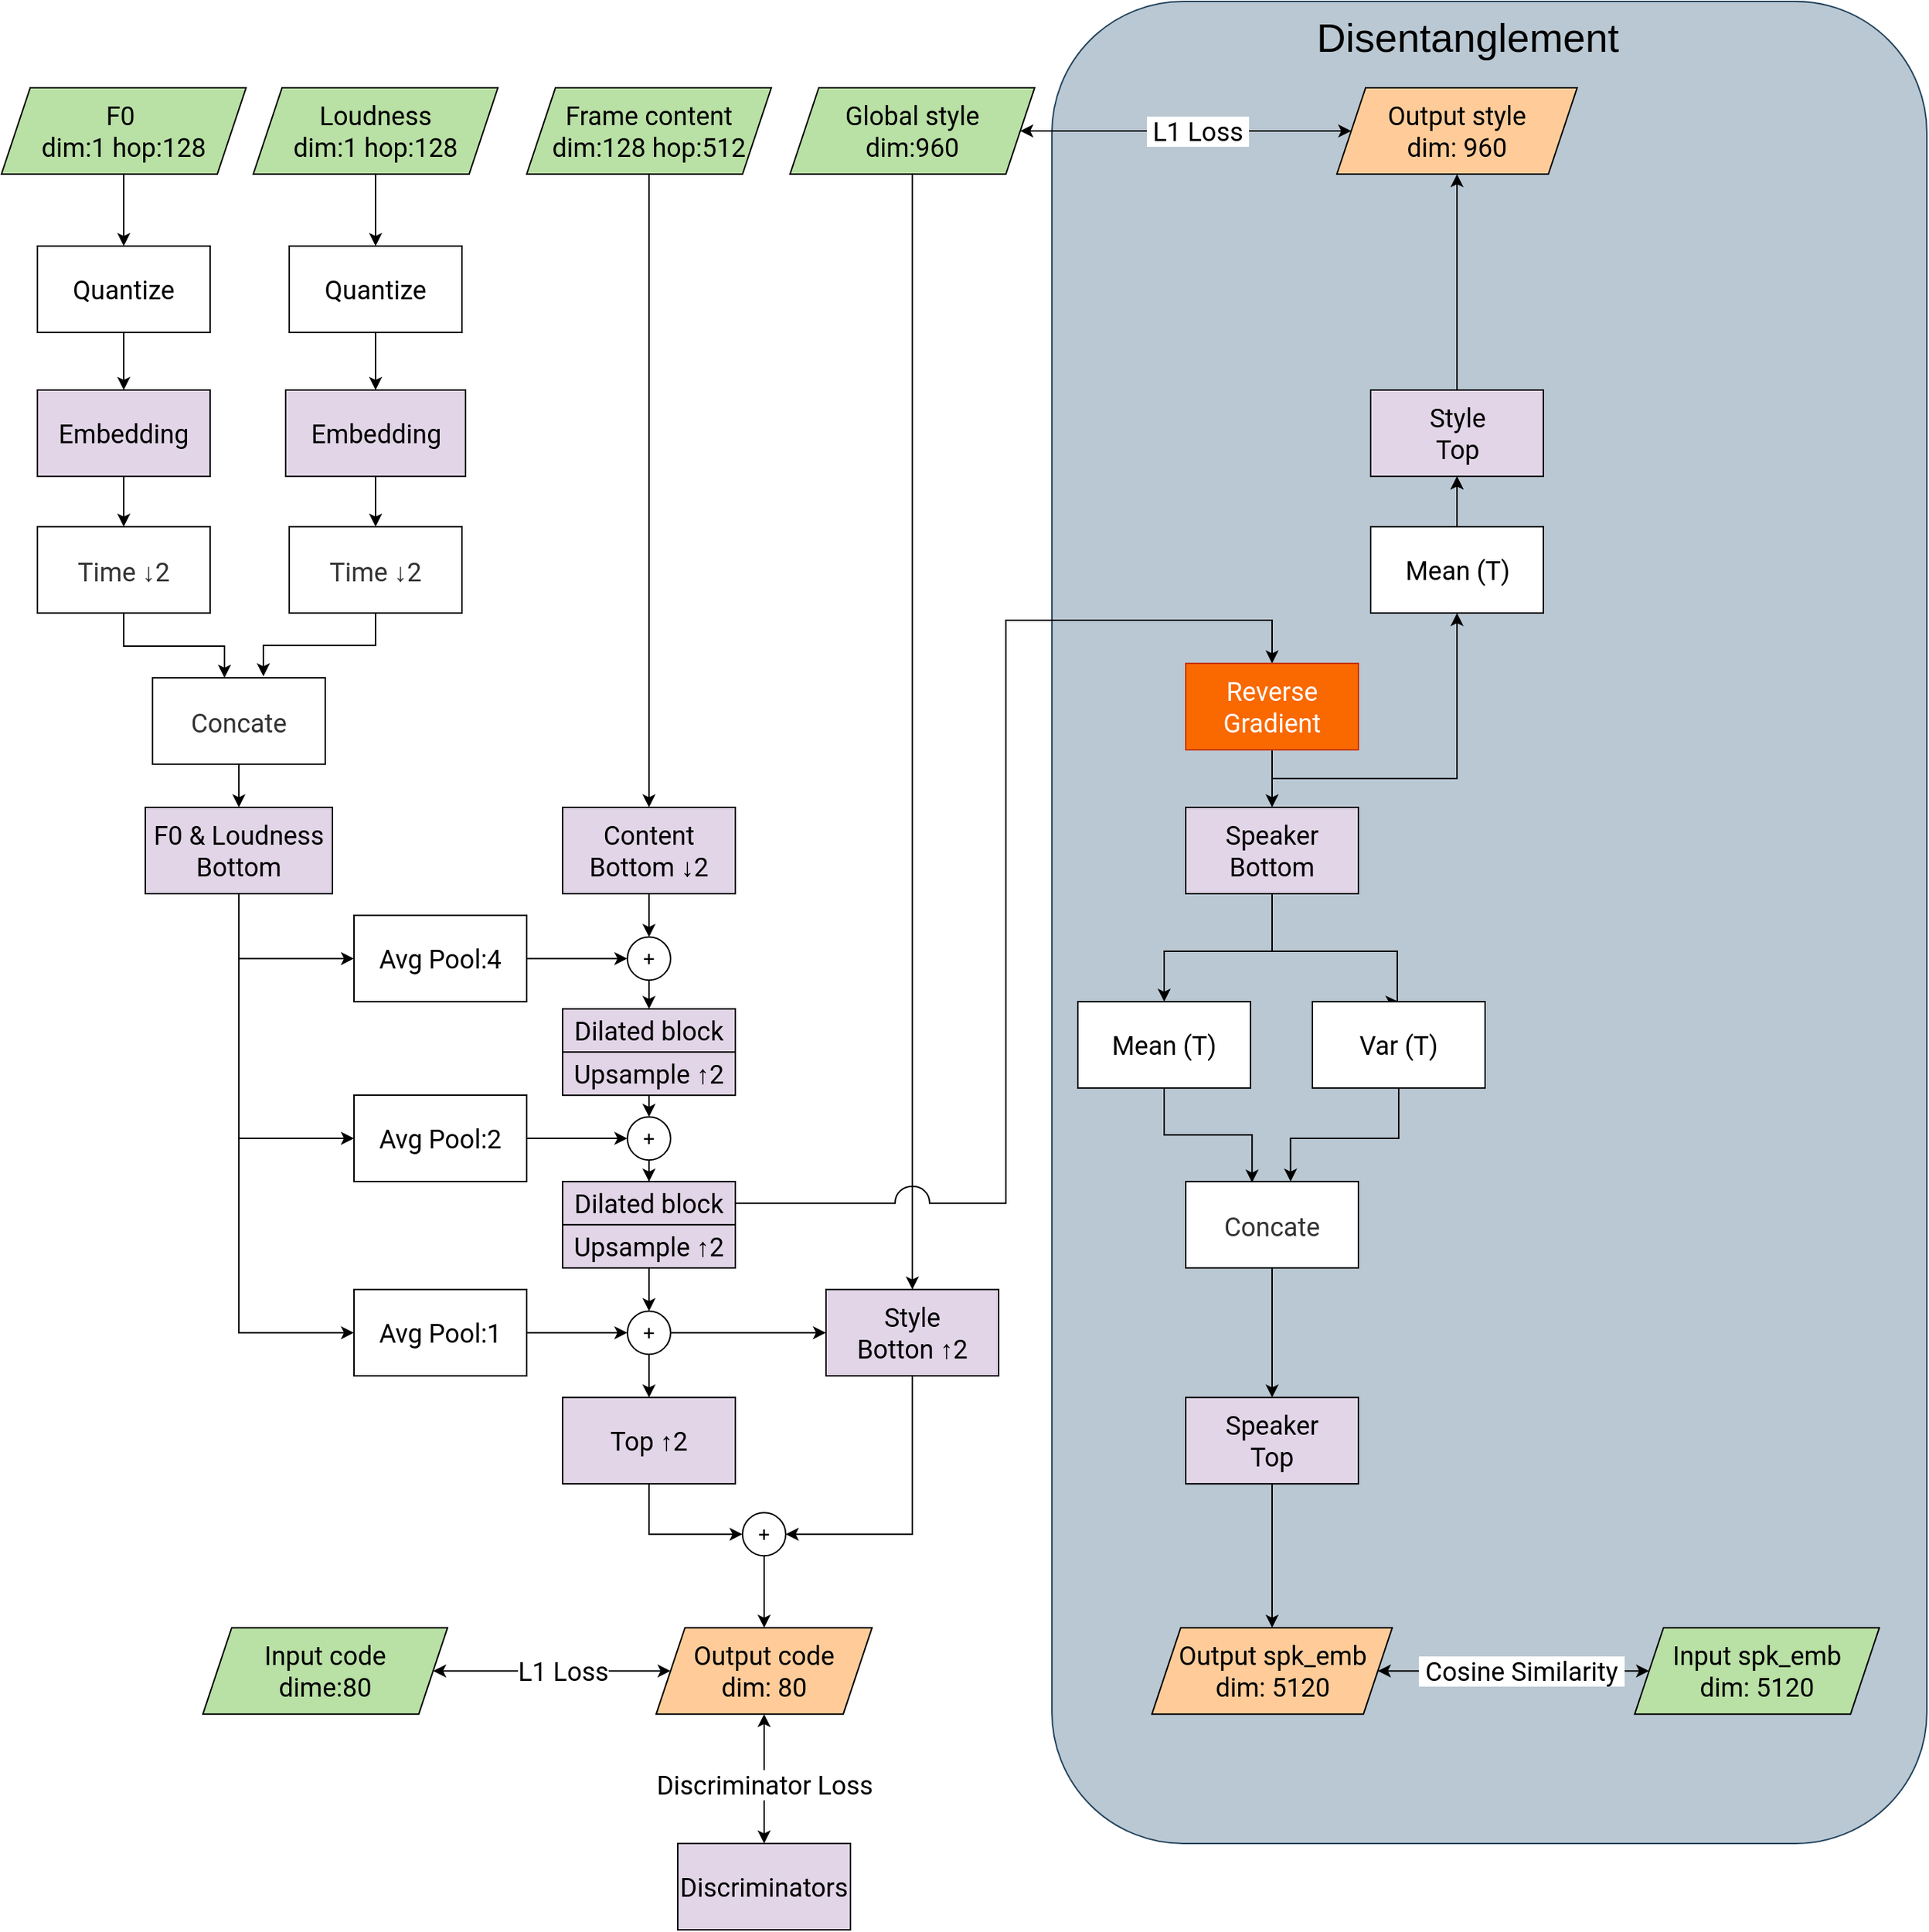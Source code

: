 <mxfile version="21.6.1" type="device">
  <diagram name="第 1 页" id="FqlE-yiJd7NWs84pItBy">
    <mxGraphModel dx="780" dy="504" grid="1" gridSize="10" guides="1" tooltips="1" connect="1" arrows="1" fold="1" page="1" pageScale="1" pageWidth="827" pageHeight="1169" math="0" shadow="0">
      <root>
        <mxCell id="0" />
        <mxCell id="1" parent="0" />
        <mxCell id="uclPPC7xziboAzah4Ff1-13" value="" style="rounded=1;whiteSpace=wrap;html=1;fillColor=#bac8d3;strokeColor=#23445d;" parent="1" vertex="1">
          <mxGeometry x="940" y="190" width="608" height="1280" as="geometry" />
        </mxCell>
        <mxCell id="4wM-Kh1c1cEMLMhJTvUJ-73" style="edgeStyle=orthogonalEdgeStyle;rounded=0;orthogonalLoop=1;jettySize=auto;html=1;fontFamily=Roboto;fontSource=https%3A%2F%2Ffonts.googleapis.com%2Fcss%3Ffamily%3DRoboto;" parent="1" source="4wM-Kh1c1cEMLMhJTvUJ-8" target="4wM-Kh1c1cEMLMhJTvUJ-13" edge="1">
          <mxGeometry relative="1" as="geometry" />
        </mxCell>
        <mxCell id="4wM-Kh1c1cEMLMhJTvUJ-8" value="&lt;font style=&quot;font-size: 18px;&quot;&gt;F0&amp;nbsp;&lt;br&gt;dim:1 hop:128&lt;br&gt;&lt;/font&gt;" style="shape=parallelogram;perimeter=parallelogramPerimeter;whiteSpace=wrap;html=1;fixedSize=1;fillColor=#B9E0A5;fontFamily=Roboto;fontSource=https%3A%2F%2Ffonts.googleapis.com%2Fcss%3Ffamily%3DRoboto;" parent="1" vertex="1">
          <mxGeometry x="210" y="250" width="170" height="60" as="geometry" />
        </mxCell>
        <mxCell id="4wM-Kh1c1cEMLMhJTvUJ-82" style="edgeStyle=orthogonalEdgeStyle;rounded=0;orthogonalLoop=1;jettySize=auto;html=1;exitX=0.5;exitY=1;exitDx=0;exitDy=0;entryX=0.5;entryY=0;entryDx=0;entryDy=0;fontFamily=Roboto;fontSource=https%3A%2F%2Ffonts.googleapis.com%2Fcss%3Ffamily%3DRoboto;" parent="1" source="4wM-Kh1c1cEMLMhJTvUJ-9" target="4wM-Kh1c1cEMLMhJTvUJ-30" edge="1">
          <mxGeometry relative="1" as="geometry" />
        </mxCell>
        <mxCell id="4wM-Kh1c1cEMLMhJTvUJ-9" value="&lt;font style=&quot;font-size: 18px;&quot;&gt;Frame content&lt;br&gt;&lt;span style=&quot;font-size: 18px;&quot;&gt;dim:128 hop:512&lt;/span&gt;&lt;br&gt;&lt;/font&gt;" style="shape=parallelogram;perimeter=parallelogramPerimeter;whiteSpace=wrap;html=1;fixedSize=1;fillColor=#B9E0A5;fontFamily=Roboto;fontSource=https%3A%2F%2Ffonts.googleapis.com%2Fcss%3Ffamily%3DRoboto;" parent="1" vertex="1">
          <mxGeometry x="575" y="250" width="170" height="60" as="geometry" />
        </mxCell>
        <mxCell id="4wM-Kh1c1cEMLMhJTvUJ-74" style="edgeStyle=orthogonalEdgeStyle;rounded=0;orthogonalLoop=1;jettySize=auto;html=1;exitX=0.5;exitY=1;exitDx=0;exitDy=0;entryX=0.5;entryY=0;entryDx=0;entryDy=0;fontFamily=Roboto;fontSource=https%3A%2F%2Ffonts.googleapis.com%2Fcss%3Ffamily%3DRoboto;" parent="1" source="4wM-Kh1c1cEMLMhJTvUJ-10" target="4wM-Kh1c1cEMLMhJTvUJ-14" edge="1">
          <mxGeometry relative="1" as="geometry" />
        </mxCell>
        <mxCell id="4wM-Kh1c1cEMLMhJTvUJ-10" value="&lt;font style=&quot;font-size: 18px;&quot;&gt;Loudness&lt;br&gt;dim:1 hop:128&lt;br&gt;&lt;/font&gt;" style="shape=parallelogram;perimeter=parallelogramPerimeter;whiteSpace=wrap;html=1;fixedSize=1;fillColor=#B9E0A5;fontFamily=Roboto;fontSource=https%3A%2F%2Ffonts.googleapis.com%2Fcss%3Ffamily%3DRoboto;" parent="1" vertex="1">
          <mxGeometry x="385" y="250" width="170" height="60" as="geometry" />
        </mxCell>
        <mxCell id="4wM-Kh1c1cEMLMhJTvUJ-66" style="edgeStyle=orthogonalEdgeStyle;rounded=0;orthogonalLoop=1;jettySize=auto;html=1;entryX=0.5;entryY=0;entryDx=0;entryDy=0;fontFamily=Roboto;fontSource=https%3A%2F%2Ffonts.googleapis.com%2Fcss%3Ffamily%3DRoboto;" parent="1" source="4wM-Kh1c1cEMLMhJTvUJ-11" target="4wM-Kh1c1cEMLMhJTvUJ-65" edge="1">
          <mxGeometry relative="1" as="geometry" />
        </mxCell>
        <mxCell id="4wM-Kh1c1cEMLMhJTvUJ-11" value="&lt;font style=&quot;font-size: 18px;&quot;&gt;Global style&lt;br&gt;dim:960&lt;br&gt;&lt;/font&gt;" style="shape=parallelogram;perimeter=parallelogramPerimeter;whiteSpace=wrap;html=1;fixedSize=1;fillColor=#B9E0A5;fontFamily=Roboto;fontSource=https%3A%2F%2Ffonts.googleapis.com%2Fcss%3Ffamily%3DRoboto;" parent="1" vertex="1">
          <mxGeometry x="758" y="250" width="170" height="60" as="geometry" />
        </mxCell>
        <mxCell id="4wM-Kh1c1cEMLMhJTvUJ-76" style="edgeStyle=orthogonalEdgeStyle;rounded=0;orthogonalLoop=1;jettySize=auto;html=1;entryX=0.5;entryY=0;entryDx=0;entryDy=0;fontFamily=Roboto;fontSource=https%3A%2F%2Ffonts.googleapis.com%2Fcss%3Ffamily%3DRoboto;" parent="1" source="4wM-Kh1c1cEMLMhJTvUJ-13" target="4wM-Kh1c1cEMLMhJTvUJ-15" edge="1">
          <mxGeometry relative="1" as="geometry" />
        </mxCell>
        <mxCell id="4wM-Kh1c1cEMLMhJTvUJ-13" value="&lt;font style=&quot;font-size: 18px;&quot;&gt;Quantize&lt;/font&gt;" style="rounded=0;whiteSpace=wrap;html=1;fontFamily=Roboto;fontSource=https%3A%2F%2Ffonts.googleapis.com%2Fcss%3Ffamily%3DRoboto;" parent="1" vertex="1">
          <mxGeometry x="235" y="360" width="120" height="60" as="geometry" />
        </mxCell>
        <mxCell id="4wM-Kh1c1cEMLMhJTvUJ-75" style="edgeStyle=orthogonalEdgeStyle;rounded=0;orthogonalLoop=1;jettySize=auto;html=1;exitX=0.5;exitY=1;exitDx=0;exitDy=0;entryX=0.5;entryY=0;entryDx=0;entryDy=0;fontFamily=Roboto;fontSource=https%3A%2F%2Ffonts.googleapis.com%2Fcss%3Ffamily%3DRoboto;" parent="1" source="4wM-Kh1c1cEMLMhJTvUJ-14" target="4wM-Kh1c1cEMLMhJTvUJ-17" edge="1">
          <mxGeometry relative="1" as="geometry" />
        </mxCell>
        <mxCell id="4wM-Kh1c1cEMLMhJTvUJ-14" value="&lt;font style=&quot;font-size: 18px;&quot;&gt;Quantize&lt;/font&gt;" style="rounded=0;whiteSpace=wrap;html=1;fontFamily=Roboto;fontSource=https%3A%2F%2Ffonts.googleapis.com%2Fcss%3Ffamily%3DRoboto;" parent="1" vertex="1">
          <mxGeometry x="410" y="360" width="120" height="60" as="geometry" />
        </mxCell>
        <mxCell id="4wM-Kh1c1cEMLMhJTvUJ-77" style="edgeStyle=orthogonalEdgeStyle;rounded=0;orthogonalLoop=1;jettySize=auto;html=1;entryX=0.5;entryY=0;entryDx=0;entryDy=0;fontFamily=Roboto;fontSource=https%3A%2F%2Ffonts.googleapis.com%2Fcss%3Ffamily%3DRoboto;" parent="1" source="4wM-Kh1c1cEMLMhJTvUJ-15" target="4wM-Kh1c1cEMLMhJTvUJ-18" edge="1">
          <mxGeometry relative="1" as="geometry" />
        </mxCell>
        <mxCell id="4wM-Kh1c1cEMLMhJTvUJ-15" value="&lt;font style=&quot;font-size: 18px;&quot;&gt;Embedding&lt;/font&gt;" style="rounded=0;whiteSpace=wrap;html=1;fillColor=#E1D5E7;fontFamily=Roboto;fontSource=https%3A%2F%2Ffonts.googleapis.com%2Fcss%3Ffamily%3DRoboto;" parent="1" vertex="1">
          <mxGeometry x="235" y="460" width="120" height="60" as="geometry" />
        </mxCell>
        <mxCell id="4wM-Kh1c1cEMLMhJTvUJ-78" style="edgeStyle=orthogonalEdgeStyle;rounded=0;orthogonalLoop=1;jettySize=auto;html=1;entryX=0.5;entryY=0;entryDx=0;entryDy=0;fontFamily=Roboto;fontSource=https%3A%2F%2Ffonts.googleapis.com%2Fcss%3Ffamily%3DRoboto;" parent="1" source="4wM-Kh1c1cEMLMhJTvUJ-17" target="4wM-Kh1c1cEMLMhJTvUJ-20" edge="1">
          <mxGeometry relative="1" as="geometry" />
        </mxCell>
        <mxCell id="4wM-Kh1c1cEMLMhJTvUJ-17" value="&lt;font style=&quot;font-size: 18px;&quot;&gt;Embedding&lt;/font&gt;" style="rounded=0;whiteSpace=wrap;html=1;fillColor=#E1D5E7;fontFamily=Roboto;fontSource=https%3A%2F%2Ffonts.googleapis.com%2Fcss%3Ffamily%3DRoboto;" parent="1" vertex="1">
          <mxGeometry x="407.5" y="460" width="125" height="60" as="geometry" />
        </mxCell>
        <mxCell id="4wM-Kh1c1cEMLMhJTvUJ-79" style="edgeStyle=orthogonalEdgeStyle;rounded=0;orthogonalLoop=1;jettySize=auto;html=1;exitX=0.5;exitY=1;exitDx=0;exitDy=0;fontFamily=Roboto;fontSource=https%3A%2F%2Ffonts.googleapis.com%2Fcss%3Ffamily%3DRoboto;" parent="1" source="4wM-Kh1c1cEMLMhJTvUJ-18" target="4wM-Kh1c1cEMLMhJTvUJ-21" edge="1">
          <mxGeometry relative="1" as="geometry">
            <Array as="points">
              <mxPoint x="295" y="638" />
              <mxPoint x="365" y="638" />
            </Array>
          </mxGeometry>
        </mxCell>
        <mxCell id="4wM-Kh1c1cEMLMhJTvUJ-18" value="&lt;font style=&quot;&quot;&gt;&lt;h1 style=&quot;margin: 0px; padding: 0px; text-align: start; background-color: rgb(255, 255, 255);&quot; title=&quot;怎么打出箭头符号（↑↓←→↖↗↙↘↕）？&quot; class=&quot;exp-title-h1&quot;&gt;&lt;font style=&quot;font-weight: normal; font-size: 18px;&quot; color=&quot;#333333&quot;&gt;Time ↓2&lt;/font&gt;&lt;br&gt;&lt;/h1&gt;&lt;/font&gt;" style="rounded=0;whiteSpace=wrap;html=1;fontFamily=Roboto;fontSource=https%3A%2F%2Ffonts.googleapis.com%2Fcss%3Ffamily%3DRoboto;" parent="1" vertex="1">
          <mxGeometry x="235" y="555" width="120" height="60" as="geometry" />
        </mxCell>
        <mxCell id="4wM-Kh1c1cEMLMhJTvUJ-80" style="edgeStyle=orthogonalEdgeStyle;rounded=0;orthogonalLoop=1;jettySize=auto;html=1;exitX=0.5;exitY=1;exitDx=0;exitDy=0;entryX=0.642;entryY=-0.017;entryDx=0;entryDy=0;entryPerimeter=0;fontFamily=Roboto;fontSource=https%3A%2F%2Ffonts.googleapis.com%2Fcss%3Ffamily%3DRoboto;" parent="1" source="4wM-Kh1c1cEMLMhJTvUJ-20" target="4wM-Kh1c1cEMLMhJTvUJ-21" edge="1">
          <mxGeometry relative="1" as="geometry" />
        </mxCell>
        <mxCell id="4wM-Kh1c1cEMLMhJTvUJ-20" value="&lt;font style=&quot;&quot;&gt;&lt;h1 style=&quot;margin: 0px; padding: 0px; text-align: start; background-color: rgb(255, 255, 255);&quot; title=&quot;怎么打出箭头符号（↑↓←→↖↗↙↘↕）？&quot; class=&quot;exp-title-h1&quot;&gt;&lt;font style=&quot;font-weight: normal; font-size: 18px;&quot; color=&quot;#333333&quot;&gt;Time ↓2&lt;/font&gt;&lt;br&gt;&lt;/h1&gt;&lt;/font&gt;" style="rounded=0;whiteSpace=wrap;html=1;fontFamily=Roboto;fontSource=https%3A%2F%2Ffonts.googleapis.com%2Fcss%3Ffamily%3DRoboto;" parent="1" vertex="1">
          <mxGeometry x="410" y="555" width="120" height="60" as="geometry" />
        </mxCell>
        <mxCell id="4wM-Kh1c1cEMLMhJTvUJ-81" style="edgeStyle=orthogonalEdgeStyle;rounded=0;orthogonalLoop=1;jettySize=auto;html=1;exitX=0.5;exitY=1;exitDx=0;exitDy=0;entryX=0.5;entryY=0;entryDx=0;entryDy=0;fontFamily=Roboto;fontSource=https%3A%2F%2Ffonts.googleapis.com%2Fcss%3Ffamily%3DRoboto;" parent="1" source="4wM-Kh1c1cEMLMhJTvUJ-21" target="4wM-Kh1c1cEMLMhJTvUJ-23" edge="1">
          <mxGeometry relative="1" as="geometry" />
        </mxCell>
        <mxCell id="4wM-Kh1c1cEMLMhJTvUJ-21" value="&lt;font style=&quot;&quot;&gt;&lt;h1 style=&quot;margin: 0px; padding: 0px; text-align: start; background-color: rgb(255, 255, 255);&quot; title=&quot;怎么打出箭头符号（↑↓←→↖↗↙↘↕）？&quot; class=&quot;exp-title-h1&quot;&gt;&lt;font style=&quot;font-weight: normal; font-size: 18px;&quot; color=&quot;#333333&quot;&gt;Concate&lt;/font&gt;&lt;br&gt;&lt;/h1&gt;&lt;/font&gt;" style="rounded=0;whiteSpace=wrap;html=1;fontFamily=Roboto;fontSource=https%3A%2F%2Ffonts.googleapis.com%2Fcss%3Ffamily%3DRoboto;" parent="1" vertex="1">
          <mxGeometry x="315" y="660" width="120" height="60" as="geometry" />
        </mxCell>
        <mxCell id="4wM-Kh1c1cEMLMhJTvUJ-118" style="edgeStyle=orthogonalEdgeStyle;rounded=0;orthogonalLoop=1;jettySize=auto;html=1;entryX=0;entryY=0.5;entryDx=0;entryDy=0;exitX=0.5;exitY=1;exitDx=0;exitDy=0;fontFamily=Roboto;fontSource=https%3A%2F%2Ffonts.googleapis.com%2Fcss%3Ffamily%3DRoboto;" parent="1" source="4wM-Kh1c1cEMLMhJTvUJ-23" target="4wM-Kh1c1cEMLMhJTvUJ-26" edge="1">
          <mxGeometry relative="1" as="geometry" />
        </mxCell>
        <mxCell id="4wM-Kh1c1cEMLMhJTvUJ-119" style="edgeStyle=orthogonalEdgeStyle;rounded=0;orthogonalLoop=1;jettySize=auto;html=1;entryX=0;entryY=0.5;entryDx=0;entryDy=0;exitX=0.5;exitY=1;exitDx=0;exitDy=0;fontFamily=Roboto;fontSource=https%3A%2F%2Ffonts.googleapis.com%2Fcss%3Ffamily%3DRoboto;" parent="1" source="4wM-Kh1c1cEMLMhJTvUJ-23" target="4wM-Kh1c1cEMLMhJTvUJ-27" edge="1">
          <mxGeometry relative="1" as="geometry" />
        </mxCell>
        <mxCell id="4wM-Kh1c1cEMLMhJTvUJ-125" style="edgeStyle=orthogonalEdgeStyle;rounded=0;orthogonalLoop=1;jettySize=auto;html=1;exitX=0.5;exitY=1;exitDx=0;exitDy=0;entryX=0;entryY=0.5;entryDx=0;entryDy=0;fontFamily=Roboto;fontSource=https%3A%2F%2Ffonts.googleapis.com%2Fcss%3Ffamily%3DRoboto;" parent="1" source="4wM-Kh1c1cEMLMhJTvUJ-23" target="4wM-Kh1c1cEMLMhJTvUJ-25" edge="1">
          <mxGeometry relative="1" as="geometry">
            <mxPoint x="495" y="855.07" as="targetPoint" />
            <Array as="points">
              <mxPoint x="375" y="855" />
            </Array>
          </mxGeometry>
        </mxCell>
        <mxCell id="4wM-Kh1c1cEMLMhJTvUJ-23" value="&lt;font style=&quot;font-size: 18px;&quot;&gt;F0 &amp;amp; Loudness&lt;br&gt;Bottom&lt;br&gt;&lt;/font&gt;" style="rounded=0;whiteSpace=wrap;html=1;fillColor=#E1D5E7;fontFamily=Roboto;fontSource=https%3A%2F%2Ffonts.googleapis.com%2Fcss%3Ffamily%3DRoboto;" parent="1" vertex="1">
          <mxGeometry x="310" y="750" width="130" height="60" as="geometry" />
        </mxCell>
        <mxCell id="4wM-Kh1c1cEMLMhJTvUJ-121" style="edgeStyle=orthogonalEdgeStyle;rounded=0;orthogonalLoop=1;jettySize=auto;html=1;entryX=0;entryY=0.5;entryDx=0;entryDy=0;fontFamily=Roboto;fontSource=https%3A%2F%2Ffonts.googleapis.com%2Fcss%3Ffamily%3DRoboto;" parent="1" source="4wM-Kh1c1cEMLMhJTvUJ-26" target="4wM-Kh1c1cEMLMhJTvUJ-56" edge="1">
          <mxGeometry relative="1" as="geometry" />
        </mxCell>
        <mxCell id="4wM-Kh1c1cEMLMhJTvUJ-26" value="&lt;font style=&quot;font-size: 18px;&quot;&gt;Avg Pool:2&lt;br&gt;&lt;/font&gt;" style="rounded=0;whiteSpace=wrap;html=1;fillColor=#FFFFFF;fontFamily=Roboto;fontSource=https%3A%2F%2Ffonts.googleapis.com%2Fcss%3Ffamily%3DRoboto;" parent="1" vertex="1">
          <mxGeometry x="455" y="950" width="120" height="60" as="geometry" />
        </mxCell>
        <mxCell id="4wM-Kh1c1cEMLMhJTvUJ-122" style="edgeStyle=orthogonalEdgeStyle;rounded=0;orthogonalLoop=1;jettySize=auto;html=1;entryX=0;entryY=0.5;entryDx=0;entryDy=0;fontFamily=Roboto;fontSource=https%3A%2F%2Ffonts.googleapis.com%2Fcss%3Ffamily%3DRoboto;" parent="1" source="4wM-Kh1c1cEMLMhJTvUJ-27" target="4wM-Kh1c1cEMLMhJTvUJ-59" edge="1">
          <mxGeometry relative="1" as="geometry" />
        </mxCell>
        <mxCell id="4wM-Kh1c1cEMLMhJTvUJ-27" value="&lt;font style=&quot;font-size: 18px;&quot;&gt;Avg Pool:1&lt;br&gt;&lt;/font&gt;" style="rounded=0;whiteSpace=wrap;html=1;fillColor=#FFFFFF;fontFamily=Roboto;fontSource=https%3A%2F%2Ffonts.googleapis.com%2Fcss%3Ffamily%3DRoboto;" parent="1" vertex="1">
          <mxGeometry x="455" y="1085.07" width="120" height="60" as="geometry" />
        </mxCell>
        <mxCell id="4wM-Kh1c1cEMLMhJTvUJ-53" style="edgeStyle=orthogonalEdgeStyle;rounded=0;orthogonalLoop=1;jettySize=auto;html=1;exitX=0.5;exitY=1;exitDx=0;exitDy=0;fontFamily=Roboto;fontSource=https%3A%2F%2Ffonts.googleapis.com%2Fcss%3Ffamily%3DRoboto;" parent="1" source="4wM-Kh1c1cEMLMhJTvUJ-30" target="4wM-Kh1c1cEMLMhJTvUJ-48" edge="1">
          <mxGeometry relative="1" as="geometry" />
        </mxCell>
        <mxCell id="4wM-Kh1c1cEMLMhJTvUJ-30" value="&lt;font style=&quot;font-size: 18px;&quot;&gt;Content&lt;br&gt;Bottom ↓2&lt;br&gt;&lt;/font&gt;" style="rounded=0;whiteSpace=wrap;html=1;fillColor=#E1D5E7;fontFamily=Roboto;fontSource=https%3A%2F%2Ffonts.googleapis.com%2Fcss%3Ffamily%3DRoboto;" parent="1" vertex="1">
          <mxGeometry x="600" y="750" width="120" height="60" as="geometry" />
        </mxCell>
        <mxCell id="4wM-Kh1c1cEMLMhJTvUJ-57" style="edgeStyle=orthogonalEdgeStyle;rounded=0;orthogonalLoop=1;jettySize=auto;html=1;exitX=0.5;exitY=1;exitDx=0;exitDy=0;entryX=0.5;entryY=0;entryDx=0;entryDy=0;fontFamily=Roboto;fontSource=https%3A%2F%2Ffonts.googleapis.com%2Fcss%3Ffamily%3DRoboto;" parent="1" target="4wM-Kh1c1cEMLMhJTvUJ-56" edge="1">
          <mxGeometry relative="1" as="geometry">
            <mxPoint x="660" y="950.07" as="sourcePoint" />
          </mxGeometry>
        </mxCell>
        <mxCell id="4wM-Kh1c1cEMLMhJTvUJ-60" style="edgeStyle=orthogonalEdgeStyle;rounded=0;orthogonalLoop=1;jettySize=auto;html=1;exitX=0.5;exitY=1;exitDx=0;exitDy=0;entryX=0.5;entryY=0;entryDx=0;entryDy=0;fontFamily=Roboto;fontSource=https%3A%2F%2Ffonts.googleapis.com%2Fcss%3Ffamily%3DRoboto;" parent="1" source="4wM-Kh1c1cEMLMhJTvUJ-89" target="4wM-Kh1c1cEMLMhJTvUJ-59" edge="1">
          <mxGeometry relative="1" as="geometry">
            <mxPoint x="660" y="1070.07" as="sourcePoint" />
          </mxGeometry>
        </mxCell>
        <mxCell id="4wM-Kh1c1cEMLMhJTvUJ-87" style="edgeStyle=orthogonalEdgeStyle;rounded=0;orthogonalLoop=1;jettySize=auto;html=1;exitX=0.5;exitY=1;exitDx=0;exitDy=0;entryX=0.5;entryY=0;entryDx=0;entryDy=0;fontFamily=Roboto;fontSource=https%3A%2F%2Ffonts.googleapis.com%2Fcss%3Ffamily%3DRoboto;" parent="1" source="4wM-Kh1c1cEMLMhJTvUJ-48" target="4wM-Kh1c1cEMLMhJTvUJ-85" edge="1">
          <mxGeometry relative="1" as="geometry" />
        </mxCell>
        <mxCell id="4wM-Kh1c1cEMLMhJTvUJ-48" value="&lt;font style=&quot;font-size: 14px;&quot;&gt;+&lt;/font&gt;" style="ellipse;whiteSpace=wrap;html=1;fontFamily=Roboto;fontSource=https%3A%2F%2Ffonts.googleapis.com%2Fcss%3Ffamily%3DRoboto;" parent="1" vertex="1">
          <mxGeometry x="645" y="840.07" width="30" height="30" as="geometry" />
        </mxCell>
        <mxCell id="4wM-Kh1c1cEMLMhJTvUJ-90" value="" style="edgeStyle=orthogonalEdgeStyle;rounded=0;orthogonalLoop=1;jettySize=auto;html=1;entryX=0.5;entryY=0;entryDx=0;entryDy=0;fontFamily=Roboto;fontSource=https%3A%2F%2Ffonts.googleapis.com%2Fcss%3Ffamily%3DRoboto;" parent="1" source="4wM-Kh1c1cEMLMhJTvUJ-56" target="4wM-Kh1c1cEMLMhJTvUJ-88" edge="1">
          <mxGeometry relative="1" as="geometry" />
        </mxCell>
        <mxCell id="4wM-Kh1c1cEMLMhJTvUJ-56" value="&lt;font style=&quot;font-size: 14px;&quot;&gt;+&lt;/font&gt;" style="ellipse;whiteSpace=wrap;html=1;fontFamily=Roboto;fontSource=https%3A%2F%2Ffonts.googleapis.com%2Fcss%3Ffamily%3DRoboto;" parent="1" vertex="1">
          <mxGeometry x="645" y="965.07" width="30" height="30" as="geometry" />
        </mxCell>
        <mxCell id="4wM-Kh1c1cEMLMhJTvUJ-62" style="edgeStyle=orthogonalEdgeStyle;rounded=0;orthogonalLoop=1;jettySize=auto;html=1;exitX=0.5;exitY=1;exitDx=0;exitDy=0;fontFamily=Roboto;fontSource=https%3A%2F%2Ffonts.googleapis.com%2Fcss%3Ffamily%3DRoboto;" parent="1" source="4wM-Kh1c1cEMLMhJTvUJ-59" target="4wM-Kh1c1cEMLMhJTvUJ-61" edge="1">
          <mxGeometry relative="1" as="geometry" />
        </mxCell>
        <mxCell id="4wM-Kh1c1cEMLMhJTvUJ-64" style="edgeStyle=orthogonalEdgeStyle;rounded=0;orthogonalLoop=1;jettySize=auto;html=1;entryX=0;entryY=0.5;entryDx=0;entryDy=0;fontFamily=Roboto;fontSource=https%3A%2F%2Ffonts.googleapis.com%2Fcss%3Ffamily%3DRoboto;" parent="1" source="4wM-Kh1c1cEMLMhJTvUJ-59" target="4wM-Kh1c1cEMLMhJTvUJ-65" edge="1">
          <mxGeometry relative="1" as="geometry">
            <mxPoint x="785" y="1130.07" as="targetPoint" />
          </mxGeometry>
        </mxCell>
        <mxCell id="4wM-Kh1c1cEMLMhJTvUJ-59" value="&lt;font style=&quot;font-size: 14px;&quot;&gt;+&lt;/font&gt;" style="ellipse;whiteSpace=wrap;html=1;fontFamily=Roboto;fontSource=https%3A%2F%2Ffonts.googleapis.com%2Fcss%3Ffamily%3DRoboto;" parent="1" vertex="1">
          <mxGeometry x="645" y="1100.07" width="30" height="30" as="geometry" />
        </mxCell>
        <mxCell id="4wM-Kh1c1cEMLMhJTvUJ-68" style="edgeStyle=orthogonalEdgeStyle;rounded=0;orthogonalLoop=1;jettySize=auto;html=1;exitX=0.5;exitY=1;exitDx=0;exitDy=0;entryX=0;entryY=0.5;entryDx=0;entryDy=0;fontFamily=Roboto;fontSource=https%3A%2F%2Ffonts.googleapis.com%2Fcss%3Ffamily%3DRoboto;" parent="1" source="4wM-Kh1c1cEMLMhJTvUJ-61" target="4wM-Kh1c1cEMLMhJTvUJ-67" edge="1">
          <mxGeometry relative="1" as="geometry" />
        </mxCell>
        <mxCell id="4wM-Kh1c1cEMLMhJTvUJ-61" value="&lt;font style=&quot;font-size: 18px;&quot;&gt;Top&amp;nbsp;↑2&lt;br&gt;&lt;/font&gt;" style="rounded=0;whiteSpace=wrap;html=1;fillColor=#E1D5E7;fontFamily=Roboto;fontSource=https%3A%2F%2Ffonts.googleapis.com%2Fcss%3Ffamily%3DRoboto;" parent="1" vertex="1">
          <mxGeometry x="600" y="1160.07" width="120" height="60" as="geometry" />
        </mxCell>
        <mxCell id="4wM-Kh1c1cEMLMhJTvUJ-69" style="edgeStyle=orthogonalEdgeStyle;rounded=0;orthogonalLoop=1;jettySize=auto;html=1;exitX=0.5;exitY=1;exitDx=0;exitDy=0;entryX=1;entryY=0.5;entryDx=0;entryDy=0;fontFamily=Roboto;fontSource=https%3A%2F%2Ffonts.googleapis.com%2Fcss%3Ffamily%3DRoboto;" parent="1" source="4wM-Kh1c1cEMLMhJTvUJ-65" target="4wM-Kh1c1cEMLMhJTvUJ-67" edge="1">
          <mxGeometry relative="1" as="geometry" />
        </mxCell>
        <mxCell id="4wM-Kh1c1cEMLMhJTvUJ-65" value="&lt;font style=&quot;font-size: 18px;&quot;&gt;Style&lt;br&gt;Botton&amp;nbsp;↑2&lt;br&gt;&lt;/font&gt;" style="rounded=0;whiteSpace=wrap;html=1;fillColor=#E1D5E7;fontFamily=Roboto;fontSource=https%3A%2F%2Ffonts.googleapis.com%2Fcss%3Ffamily%3DRoboto;" parent="1" vertex="1">
          <mxGeometry x="783" y="1085.07" width="120" height="60" as="geometry" />
        </mxCell>
        <mxCell id="4wM-Kh1c1cEMLMhJTvUJ-70" style="edgeStyle=orthogonalEdgeStyle;rounded=0;orthogonalLoop=1;jettySize=auto;html=1;exitX=0.5;exitY=1;exitDx=0;exitDy=0;entryX=0.5;entryY=0;entryDx=0;entryDy=0;fontFamily=Roboto;fontSource=https%3A%2F%2Ffonts.googleapis.com%2Fcss%3Ffamily%3DRoboto;" parent="1" source="4wM-Kh1c1cEMLMhJTvUJ-67" target="4wM-Kh1c1cEMLMhJTvUJ-71" edge="1">
          <mxGeometry relative="1" as="geometry">
            <mxPoint x="673" y="1320.07" as="targetPoint" />
          </mxGeometry>
        </mxCell>
        <mxCell id="4wM-Kh1c1cEMLMhJTvUJ-67" value="&lt;font style=&quot;font-size: 14px;&quot;&gt;+&lt;/font&gt;" style="ellipse;whiteSpace=wrap;html=1;fontFamily=Roboto;fontSource=https%3A%2F%2Ffonts.googleapis.com%2Fcss%3Ffamily%3DRoboto;" parent="1" vertex="1">
          <mxGeometry x="725" y="1240.07" width="30" height="30" as="geometry" />
        </mxCell>
        <mxCell id="4wM-Kh1c1cEMLMhJTvUJ-71" value="&lt;font style=&quot;font-size: 18px;&quot;&gt;Output code&lt;br&gt;dim: 80&lt;br&gt;&lt;/font&gt;" style="shape=parallelogram;perimeter=parallelogramPerimeter;whiteSpace=wrap;html=1;fixedSize=1;fillColor=#FFCC99;fontFamily=Roboto;fontSource=https%3A%2F%2Ffonts.googleapis.com%2Fcss%3Ffamily%3DRoboto;" parent="1" vertex="1">
          <mxGeometry x="665" y="1320.07" width="150" height="60" as="geometry" />
        </mxCell>
        <mxCell id="4wM-Kh1c1cEMLMhJTvUJ-85" value="&lt;font style=&quot;font-size: 18px;&quot;&gt;Dilated block&lt;br&gt;&lt;/font&gt;" style="rounded=0;whiteSpace=wrap;html=1;fillColor=#E1D5E7;fontFamily=Roboto;fontSource=https%3A%2F%2Ffonts.googleapis.com%2Fcss%3Ffamily%3DRoboto;" parent="1" vertex="1">
          <mxGeometry x="600" y="890.07" width="120" height="30" as="geometry" />
        </mxCell>
        <mxCell id="4wM-Kh1c1cEMLMhJTvUJ-86" value="&lt;font style=&quot;font-size: 18px;&quot;&gt;Upsample ↑2&lt;br&gt;&lt;/font&gt;" style="rounded=0;whiteSpace=wrap;html=1;fillColor=#E1D5E7;fontFamily=Roboto;fontSource=https%3A%2F%2Ffonts.googleapis.com%2Fcss%3Ffamily%3DRoboto;" parent="1" vertex="1">
          <mxGeometry x="600" y="920.07" width="120" height="30" as="geometry" />
        </mxCell>
        <mxCell id="4wM-Kh1c1cEMLMhJTvUJ-106" style="edgeStyle=orthogonalEdgeStyle;rounded=0;orthogonalLoop=1;jettySize=auto;html=1;entryX=0.5;entryY=0;entryDx=0;entryDy=0;jumpStyle=arc;jumpSize=24;fontFamily=Roboto;fontSource=https%3A%2F%2Ffonts.googleapis.com%2Fcss%3Ffamily%3DRoboto;" parent="1" source="4wM-Kh1c1cEMLMhJTvUJ-88" target="4wM-Kh1c1cEMLMhJTvUJ-101" edge="1">
          <mxGeometry relative="1" as="geometry">
            <Array as="points">
              <mxPoint x="908" y="1025" />
              <mxPoint x="908" y="620" />
              <mxPoint x="1093" y="620" />
            </Array>
          </mxGeometry>
        </mxCell>
        <mxCell id="4wM-Kh1c1cEMLMhJTvUJ-88" value="&lt;font style=&quot;font-size: 18px;&quot;&gt;Dilated block&lt;br&gt;&lt;/font&gt;" style="rounded=0;whiteSpace=wrap;html=1;fillColor=#E1D5E7;fontFamily=Roboto;fontSource=https%3A%2F%2Ffonts.googleapis.com%2Fcss%3Ffamily%3DRoboto;" parent="1" vertex="1">
          <mxGeometry x="600" y="1010.07" width="120" height="30" as="geometry" />
        </mxCell>
        <mxCell id="4wM-Kh1c1cEMLMhJTvUJ-89" value="&lt;font style=&quot;font-size: 18px;&quot;&gt;Upsample ↑2&lt;br&gt;&lt;/font&gt;" style="rounded=0;whiteSpace=wrap;html=1;fillColor=#E1D5E7;fontFamily=Roboto;fontSource=https%3A%2F%2Ffonts.googleapis.com%2Fcss%3Ffamily%3DRoboto;" parent="1" vertex="1">
          <mxGeometry x="600" y="1040.07" width="120" height="30" as="geometry" />
        </mxCell>
        <mxCell id="4wM-Kh1c1cEMLMhJTvUJ-108" style="edgeStyle=orthogonalEdgeStyle;rounded=0;orthogonalLoop=1;jettySize=auto;html=1;fontFamily=Roboto;fontSource=https%3A%2F%2Ffonts.googleapis.com%2Fcss%3Ffamily%3DRoboto;" parent="1" source="4wM-Kh1c1cEMLMhJTvUJ-91" target="4wM-Kh1c1cEMLMhJTvUJ-92" edge="1">
          <mxGeometry relative="1" as="geometry">
            <Array as="points">
              <mxPoint x="1093" y="850" />
              <mxPoint x="1018" y="850" />
            </Array>
          </mxGeometry>
        </mxCell>
        <mxCell id="4wM-Kh1c1cEMLMhJTvUJ-109" style="edgeStyle=orthogonalEdgeStyle;rounded=0;orthogonalLoop=1;jettySize=auto;html=1;entryX=0.5;entryY=0;entryDx=0;entryDy=0;fontFamily=Roboto;fontSource=https%3A%2F%2Ffonts.googleapis.com%2Fcss%3Ffamily%3DRoboto;" parent="1" source="4wM-Kh1c1cEMLMhJTvUJ-91" target="4wM-Kh1c1cEMLMhJTvUJ-93" edge="1">
          <mxGeometry relative="1" as="geometry">
            <Array as="points">
              <mxPoint x="1093" y="850" />
              <mxPoint x="1180" y="850" />
              <mxPoint x="1180" y="885" />
            </Array>
          </mxGeometry>
        </mxCell>
        <mxCell id="4wM-Kh1c1cEMLMhJTvUJ-91" value="&lt;font style=&quot;font-size: 18px;&quot;&gt;Speaker&lt;br&gt;Bottom&lt;br&gt;&lt;/font&gt;" style="rounded=0;whiteSpace=wrap;html=1;fillColor=#E1D5E7;fontFamily=Roboto;fontSource=https%3A%2F%2Ffonts.googleapis.com%2Fcss%3Ffamily%3DRoboto;" parent="1" vertex="1">
          <mxGeometry x="1033" y="750.0" width="120" height="60" as="geometry" />
        </mxCell>
        <mxCell id="4wM-Kh1c1cEMLMhJTvUJ-126" style="edgeStyle=orthogonalEdgeStyle;rounded=0;orthogonalLoop=1;jettySize=auto;html=1;entryX=0.384;entryY=0.012;entryDx=0;entryDy=0;entryPerimeter=0;fontFamily=Roboto;fontSource=https%3A%2F%2Ffonts.googleapis.com%2Fcss%3Ffamily%3DRoboto;" parent="1" source="4wM-Kh1c1cEMLMhJTvUJ-92" target="4wM-Kh1c1cEMLMhJTvUJ-94" edge="1">
          <mxGeometry relative="1" as="geometry" />
        </mxCell>
        <mxCell id="4wM-Kh1c1cEMLMhJTvUJ-92" value="&lt;font style=&quot;font-size: 18px;&quot;&gt;Mean (T)&lt;br&gt;&lt;/font&gt;" style="rounded=0;whiteSpace=wrap;html=1;fillColor=#FFFFFF;fontFamily=Roboto;fontSource=https%3A%2F%2Ffonts.googleapis.com%2Fcss%3Ffamily%3DRoboto;" parent="1" vertex="1">
          <mxGeometry x="958" y="885.07" width="120" height="60" as="geometry" />
        </mxCell>
        <mxCell id="4wM-Kh1c1cEMLMhJTvUJ-127" style="edgeStyle=orthogonalEdgeStyle;rounded=0;orthogonalLoop=1;jettySize=auto;html=1;entryX=0.607;entryY=0;entryDx=0;entryDy=0;entryPerimeter=0;fontFamily=Roboto;fontSource=https%3A%2F%2Ffonts.googleapis.com%2Fcss%3Ffamily%3DRoboto;" parent="1" source="4wM-Kh1c1cEMLMhJTvUJ-93" target="4wM-Kh1c1cEMLMhJTvUJ-94" edge="1">
          <mxGeometry relative="1" as="geometry">
            <Array as="points">
              <mxPoint x="1181" y="980" />
              <mxPoint x="1106" y="980" />
            </Array>
          </mxGeometry>
        </mxCell>
        <mxCell id="4wM-Kh1c1cEMLMhJTvUJ-93" value="&lt;font style=&quot;font-size: 18px;&quot;&gt;Var (T)&lt;br&gt;&lt;/font&gt;" style="rounded=0;whiteSpace=wrap;html=1;fillColor=#FFFFFF;fontFamily=Roboto;fontSource=https%3A%2F%2Ffonts.googleapis.com%2Fcss%3Ffamily%3DRoboto;" parent="1" vertex="1">
          <mxGeometry x="1121" y="885.07" width="120" height="60" as="geometry" />
        </mxCell>
        <mxCell id="4wM-Kh1c1cEMLMhJTvUJ-112" style="edgeStyle=orthogonalEdgeStyle;rounded=0;orthogonalLoop=1;jettySize=auto;html=1;entryX=0.5;entryY=0;entryDx=0;entryDy=0;fontFamily=Roboto;fontSource=https%3A%2F%2Ffonts.googleapis.com%2Fcss%3Ffamily%3DRoboto;" parent="1" source="4wM-Kh1c1cEMLMhJTvUJ-94" target="4wM-Kh1c1cEMLMhJTvUJ-100" edge="1">
          <mxGeometry relative="1" as="geometry" />
        </mxCell>
        <mxCell id="4wM-Kh1c1cEMLMhJTvUJ-94" value="&lt;font style=&quot;&quot;&gt;&lt;h1 style=&quot;margin: 0px; padding: 0px; text-align: start; background-color: rgb(255, 255, 255);&quot; title=&quot;怎么打出箭头符号（↑↓←→↖↗↙↘↕）？&quot; class=&quot;exp-title-h1&quot;&gt;&lt;font style=&quot;font-weight: normal; font-size: 18px;&quot; color=&quot;#333333&quot;&gt;Concate&lt;/font&gt;&lt;br&gt;&lt;/h1&gt;&lt;/font&gt;" style="rounded=0;whiteSpace=wrap;html=1;fontFamily=Roboto;fontSource=https%3A%2F%2Ffonts.googleapis.com%2Fcss%3Ffamily%3DRoboto;" parent="1" vertex="1">
          <mxGeometry x="1033" y="1010.07" width="120" height="60" as="geometry" />
        </mxCell>
        <mxCell id="4wM-Kh1c1cEMLMhJTvUJ-113" style="edgeStyle=orthogonalEdgeStyle;rounded=0;orthogonalLoop=1;jettySize=auto;html=1;entryX=0.5;entryY=0;entryDx=0;entryDy=0;entryPerimeter=0;fontFamily=Roboto;fontSource=https%3A%2F%2Ffonts.googleapis.com%2Fcss%3Ffamily%3DRoboto;" parent="1" source="4wM-Kh1c1cEMLMhJTvUJ-100" target="4wM-Kh1c1cEMLMhJTvUJ-114" edge="1">
          <mxGeometry relative="1" as="geometry">
            <mxPoint x="1093" y="1310.07" as="targetPoint" />
          </mxGeometry>
        </mxCell>
        <mxCell id="4wM-Kh1c1cEMLMhJTvUJ-100" value="&lt;font style=&quot;font-size: 18px;&quot;&gt;Speaker&lt;br&gt;Top&lt;br&gt;&lt;/font&gt;" style="rounded=0;whiteSpace=wrap;html=1;fillColor=#E1D5E7;fontFamily=Roboto;fontSource=https%3A%2F%2Ffonts.googleapis.com%2Fcss%3Ffamily%3DRoboto;" parent="1" vertex="1">
          <mxGeometry x="1033" y="1160.07" width="120" height="60" as="geometry" />
        </mxCell>
        <mxCell id="4wM-Kh1c1cEMLMhJTvUJ-107" style="edgeStyle=orthogonalEdgeStyle;rounded=0;orthogonalLoop=1;jettySize=auto;html=1;entryX=0.5;entryY=0;entryDx=0;entryDy=0;fontFamily=Roboto;fontSource=https%3A%2F%2Ffonts.googleapis.com%2Fcss%3Ffamily%3DRoboto;" parent="1" source="4wM-Kh1c1cEMLMhJTvUJ-101" target="4wM-Kh1c1cEMLMhJTvUJ-91" edge="1">
          <mxGeometry relative="1" as="geometry" />
        </mxCell>
        <mxCell id="uclPPC7xziboAzah4Ff1-17" style="edgeStyle=orthogonalEdgeStyle;rounded=0;orthogonalLoop=1;jettySize=auto;html=1;exitX=0.5;exitY=1;exitDx=0;exitDy=0;entryX=0.5;entryY=1;entryDx=0;entryDy=0;" parent="1" source="4wM-Kh1c1cEMLMhJTvUJ-101" target="uclPPC7xziboAzah4Ff1-2" edge="1">
          <mxGeometry relative="1" as="geometry">
            <Array as="points">
              <mxPoint x="1093" y="730" />
              <mxPoint x="1222" y="730" />
            </Array>
          </mxGeometry>
        </mxCell>
        <mxCell id="4wM-Kh1c1cEMLMhJTvUJ-101" value="&lt;font style=&quot;font-size: 18px;&quot;&gt;&lt;font color=&quot;#ffffff&quot;&gt;Reverse&lt;br&gt;Gradient&lt;/font&gt;&lt;br&gt;&lt;/font&gt;" style="rounded=0;whiteSpace=wrap;html=1;fillColor=#fa6800;fontFamily=Roboto;fontSource=https%3A%2F%2Ffonts.googleapis.com%2Fcss%3Ffamily%3DRoboto;strokeColor=#C73500;fontColor=#000000;" parent="1" vertex="1">
          <mxGeometry x="1033" y="650" width="120" height="60" as="geometry" />
        </mxCell>
        <mxCell id="4wM-Kh1c1cEMLMhJTvUJ-114" value="&lt;font style=&quot;font-size: 18px;&quot;&gt;Output spk_emb&lt;br&gt;dim: 5120&lt;br&gt;&lt;/font&gt;" style="shape=parallelogram;perimeter=parallelogramPerimeter;whiteSpace=wrap;html=1;fixedSize=1;fillColor=#FFCC99;fontFamily=Roboto;fontSource=https%3A%2F%2Ffonts.googleapis.com%2Fcss%3Ffamily%3DRoboto;" parent="1" vertex="1">
          <mxGeometry x="1009.5" y="1320.07" width="167" height="60" as="geometry" />
        </mxCell>
        <mxCell id="4wM-Kh1c1cEMLMhJTvUJ-120" style="edgeStyle=orthogonalEdgeStyle;rounded=0;orthogonalLoop=1;jettySize=auto;html=1;entryX=0;entryY=0.5;entryDx=0;entryDy=0;fontFamily=Roboto;fontSource=https%3A%2F%2Ffonts.googleapis.com%2Fcss%3Ffamily%3DRoboto;" parent="1" source="4wM-Kh1c1cEMLMhJTvUJ-25" target="4wM-Kh1c1cEMLMhJTvUJ-48" edge="1">
          <mxGeometry relative="1" as="geometry" />
        </mxCell>
        <mxCell id="4wM-Kh1c1cEMLMhJTvUJ-25" value="&lt;font style=&quot;font-size: 18px;&quot;&gt;Avg Pool:4&lt;br&gt;&lt;/font&gt;" style="rounded=0;whiteSpace=wrap;html=1;fillColor=#FFFFFF;fontFamily=Roboto;fontSource=https%3A%2F%2Ffonts.googleapis.com%2Fcss%3Ffamily%3DRoboto;" parent="1" vertex="1">
          <mxGeometry x="455" y="825.07" width="120" height="60" as="geometry" />
        </mxCell>
        <mxCell id="4wM-Kh1c1cEMLMhJTvUJ-128" value="" style="endArrow=classic;startArrow=classic;html=1;rounded=0;entryX=0;entryY=0.5;entryDx=0;entryDy=0;exitX=1;exitY=0.5;exitDx=0;exitDy=0;fontFamily=Roboto;fontSource=https%3A%2F%2Ffonts.googleapis.com%2Fcss%3Ffamily%3DRoboto;" parent="1" source="4wM-Kh1c1cEMLMhJTvUJ-129" target="4wM-Kh1c1cEMLMhJTvUJ-71" edge="1">
          <mxGeometry width="50" height="50" relative="1" as="geometry">
            <mxPoint x="530" y="1350" as="sourcePoint" />
            <mxPoint x="710" y="990" as="targetPoint" />
          </mxGeometry>
        </mxCell>
        <mxCell id="4wM-Kh1c1cEMLMhJTvUJ-134" value="&lt;font style=&quot;font-size: 18px;&quot;&gt;L1 Loss&lt;/font&gt;" style="edgeLabel;html=1;align=center;verticalAlign=middle;resizable=0;points=[];fontFamily=Roboto;fontSource=https%3A%2F%2Ffonts.googleapis.com%2Fcss%3Ffamily%3DRoboto;" parent="4wM-Kh1c1cEMLMhJTvUJ-128" vertex="1" connectable="0">
          <mxGeometry x="0.221" y="1" relative="1" as="geometry">
            <mxPoint x="-11" y="1" as="offset" />
          </mxGeometry>
        </mxCell>
        <mxCell id="4wM-Kh1c1cEMLMhJTvUJ-129" value="&lt;font style=&quot;font-size: 18px;&quot;&gt;Input code&lt;br&gt;dime:80&lt;br&gt;&lt;/font&gt;" style="shape=parallelogram;perimeter=parallelogramPerimeter;whiteSpace=wrap;html=1;fixedSize=1;fillColor=#B9E0A5;fontFamily=Roboto;fontSource=https%3A%2F%2Ffonts.googleapis.com%2Fcss%3Ffamily%3DRoboto;" parent="1" vertex="1">
          <mxGeometry x="350" y="1320.07" width="170" height="60" as="geometry" />
        </mxCell>
        <mxCell id="4wM-Kh1c1cEMLMhJTvUJ-130" value="&lt;font style=&quot;font-size: 18px;&quot;&gt;Input spk_emb&lt;br style=&quot;border-color: var(--border-color);&quot;&gt;dim: 5120&lt;br&gt;&lt;/font&gt;" style="shape=parallelogram;perimeter=parallelogramPerimeter;whiteSpace=wrap;html=1;fixedSize=1;fillColor=#B9E0A5;fontFamily=Roboto;fontSource=https%3A%2F%2Ffonts.googleapis.com%2Fcss%3Ffamily%3DRoboto;" parent="1" vertex="1">
          <mxGeometry x="1345" y="1320.07" width="170" height="60" as="geometry" />
        </mxCell>
        <mxCell id="4wM-Kh1c1cEMLMhJTvUJ-131" value="" style="endArrow=classic;startArrow=classic;html=1;rounded=0;entryX=0;entryY=0.5;entryDx=0;entryDy=0;exitX=1;exitY=0.5;exitDx=0;exitDy=0;fontFamily=Roboto;fontSource=https%3A%2F%2Ffonts.googleapis.com%2Fcss%3Ffamily%3DRoboto;" parent="1" source="4wM-Kh1c1cEMLMhJTvUJ-114" target="4wM-Kh1c1cEMLMhJTvUJ-130" edge="1">
          <mxGeometry width="50" height="50" relative="1" as="geometry">
            <mxPoint x="1185" y="1350" as="sourcePoint" />
            <mxPoint x="700" y="1360" as="targetPoint" />
          </mxGeometry>
        </mxCell>
        <mxCell id="4wM-Kh1c1cEMLMhJTvUJ-133" value="&lt;font style=&quot;font-size: 18px;&quot;&gt;&amp;nbsp;Cosine Similarity&amp;nbsp;&lt;/font&gt;" style="edgeLabel;html=1;align=center;verticalAlign=middle;resizable=0;points=[];fontFamily=Roboto;fontSource=https%3A%2F%2Ffonts.googleapis.com%2Fcss%3Ffamily%3DRoboto;" parent="4wM-Kh1c1cEMLMhJTvUJ-131" vertex="1" connectable="0">
          <mxGeometry x="0.223" y="-1" relative="1" as="geometry">
            <mxPoint x="-16" y="-1" as="offset" />
          </mxGeometry>
        </mxCell>
        <mxCell id="4wM-Kh1c1cEMLMhJTvUJ-136" value="&lt;font style=&quot;font-size: 18px;&quot;&gt;Discriminators&lt;br&gt;&lt;/font&gt;" style="rounded=0;whiteSpace=wrap;html=1;fillColor=#E1D5E7;fontFamily=Roboto;fontSource=https%3A%2F%2Ffonts.googleapis.com%2Fcss%3Ffamily%3DRoboto;" parent="1" vertex="1">
          <mxGeometry x="680" y="1470" width="120" height="60" as="geometry" />
        </mxCell>
        <mxCell id="4wM-Kh1c1cEMLMhJTvUJ-137" value="" style="endArrow=classic;startArrow=classic;html=1;rounded=0;entryX=0.5;entryY=1;entryDx=0;entryDy=0;exitX=0.5;exitY=0;exitDx=0;exitDy=0;fontFamily=Roboto;fontSource=https%3A%2F%2Ffonts.googleapis.com%2Fcss%3Ffamily%3DRoboto;" parent="1" source="4wM-Kh1c1cEMLMhJTvUJ-136" target="4wM-Kh1c1cEMLMhJTvUJ-71" edge="1">
          <mxGeometry width="50" height="50" relative="1" as="geometry">
            <mxPoint x="520" y="1360" as="sourcePoint" />
            <mxPoint x="685" y="1360" as="targetPoint" />
          </mxGeometry>
        </mxCell>
        <mxCell id="4wM-Kh1c1cEMLMhJTvUJ-138" value="&lt;font style=&quot;font-size: 18px;&quot;&gt;Discriminator Loss&lt;/font&gt;" style="edgeLabel;html=1;align=center;verticalAlign=middle;resizable=0;points=[];fontFamily=Roboto;fontSource=https%3A%2F%2Ffonts.googleapis.com%2Fcss%3Ffamily%3DRoboto;" parent="4wM-Kh1c1cEMLMhJTvUJ-137" vertex="1" connectable="0">
          <mxGeometry x="0.221" y="1" relative="1" as="geometry">
            <mxPoint x="1" y="14" as="offset" />
          </mxGeometry>
        </mxCell>
        <mxCell id="uclPPC7xziboAzah4Ff1-5" style="edgeStyle=orthogonalEdgeStyle;rounded=0;orthogonalLoop=1;jettySize=auto;html=1;entryX=0.5;entryY=1;entryDx=0;entryDy=0;fontFamily=Roboto;fontSource=https%3A%2F%2Ffonts.googleapis.com%2Fcss%3Ffamily%3DRoboto;" parent="1" source="uclPPC7xziboAzah4Ff1-2" target="uclPPC7xziboAzah4Ff1-3" edge="1">
          <mxGeometry relative="1" as="geometry" />
        </mxCell>
        <mxCell id="uclPPC7xziboAzah4Ff1-11" value="" style="edgeStyle=orthogonalEdgeStyle;rounded=0;orthogonalLoop=1;jettySize=auto;html=1;" parent="1" source="uclPPC7xziboAzah4Ff1-2" target="uclPPC7xziboAzah4Ff1-3" edge="1">
          <mxGeometry relative="1" as="geometry" />
        </mxCell>
        <mxCell id="uclPPC7xziboAzah4Ff1-2" value="&lt;font style=&quot;font-size: 18px;&quot;&gt;Mean (T)&lt;br&gt;&lt;/font&gt;" style="rounded=0;whiteSpace=wrap;html=1;fillColor=#FFFFFF;fontFamily=Roboto;fontSource=https%3A%2F%2Ffonts.googleapis.com%2Fcss%3Ffamily%3DRoboto;" parent="1" vertex="1">
          <mxGeometry x="1161.5" y="555" width="120" height="60" as="geometry" />
        </mxCell>
        <mxCell id="uclPPC7xziboAzah4Ff1-7" style="edgeStyle=orthogonalEdgeStyle;rounded=0;orthogonalLoop=1;jettySize=auto;html=1;entryX=0.5;entryY=1;entryDx=0;entryDy=0;fontFamily=Roboto;fontSource=https%3A%2F%2Ffonts.googleapis.com%2Fcss%3Ffamily%3DRoboto;" parent="1" source="uclPPC7xziboAzah4Ff1-3" target="uclPPC7xziboAzah4Ff1-6" edge="1">
          <mxGeometry relative="1" as="geometry" />
        </mxCell>
        <mxCell id="uclPPC7xziboAzah4Ff1-3" value="&lt;font style=&quot;font-size: 18px;&quot;&gt;Style&lt;br&gt;Top&lt;br&gt;&lt;/font&gt;" style="rounded=0;whiteSpace=wrap;html=1;fillColor=#E1D5E7;fontFamily=Roboto;fontSource=https%3A%2F%2Ffonts.googleapis.com%2Fcss%3Ffamily%3DRoboto;" parent="1" vertex="1">
          <mxGeometry x="1161.5" y="460.0" width="120" height="60" as="geometry" />
        </mxCell>
        <mxCell id="uclPPC7xziboAzah4Ff1-6" value="&lt;font style=&quot;font-size: 18px;&quot;&gt;Output style&lt;br&gt;dim: 960&lt;br&gt;&lt;/font&gt;" style="shape=parallelogram;perimeter=parallelogramPerimeter;whiteSpace=wrap;html=1;fixedSize=1;fillColor=#FFCC99;fontFamily=Roboto;fontSource=https%3A%2F%2Ffonts.googleapis.com%2Fcss%3Ffamily%3DRoboto;" parent="1" vertex="1">
          <mxGeometry x="1138" y="250" width="167" height="60" as="geometry" />
        </mxCell>
        <mxCell id="uclPPC7xziboAzah4Ff1-9" value="" style="endArrow=classic;startArrow=classic;html=1;rounded=0;entryX=0;entryY=0.5;entryDx=0;entryDy=0;exitX=1;exitY=0.5;exitDx=0;exitDy=0;fontFamily=Roboto;fontSource=https%3A%2F%2Ffonts.googleapis.com%2Fcss%3Ffamily%3DRoboto;" parent="1" source="4wM-Kh1c1cEMLMhJTvUJ-11" target="uclPPC7xziboAzah4Ff1-6" edge="1">
          <mxGeometry width="50" height="50" relative="1" as="geometry">
            <mxPoint x="940" y="279.5" as="sourcePoint" />
            <mxPoint x="1105" y="279.5" as="targetPoint" />
            <Array as="points">
              <mxPoint x="990" y="280" />
            </Array>
          </mxGeometry>
        </mxCell>
        <mxCell id="uclPPC7xziboAzah4Ff1-10" value="&lt;font style=&quot;font-size: 18px;&quot;&gt;&amp;nbsp;L1 Loss&amp;nbsp;&lt;/font&gt;" style="edgeLabel;html=1;align=center;verticalAlign=middle;resizable=0;points=[];fontFamily=Roboto;fontSource=https%3A%2F%2Ffonts.googleapis.com%2Fcss%3Ffamily%3DRoboto;" parent="uclPPC7xziboAzah4Ff1-9" vertex="1" connectable="0">
          <mxGeometry x="0.221" y="1" relative="1" as="geometry">
            <mxPoint x="-18" y="1" as="offset" />
          </mxGeometry>
        </mxCell>
        <mxCell id="uclPPC7xziboAzah4Ff1-16" value="&lt;font style=&quot;font-size: 28px;&quot;&gt;Disentanglement&lt;/font&gt;" style="text;html=1;strokeColor=none;fillColor=none;align=center;verticalAlign=middle;whiteSpace=wrap;rounded=0;" parent="1" vertex="1">
          <mxGeometry x="1078" y="200" width="302" height="30" as="geometry" />
        </mxCell>
      </root>
    </mxGraphModel>
  </diagram>
</mxfile>
